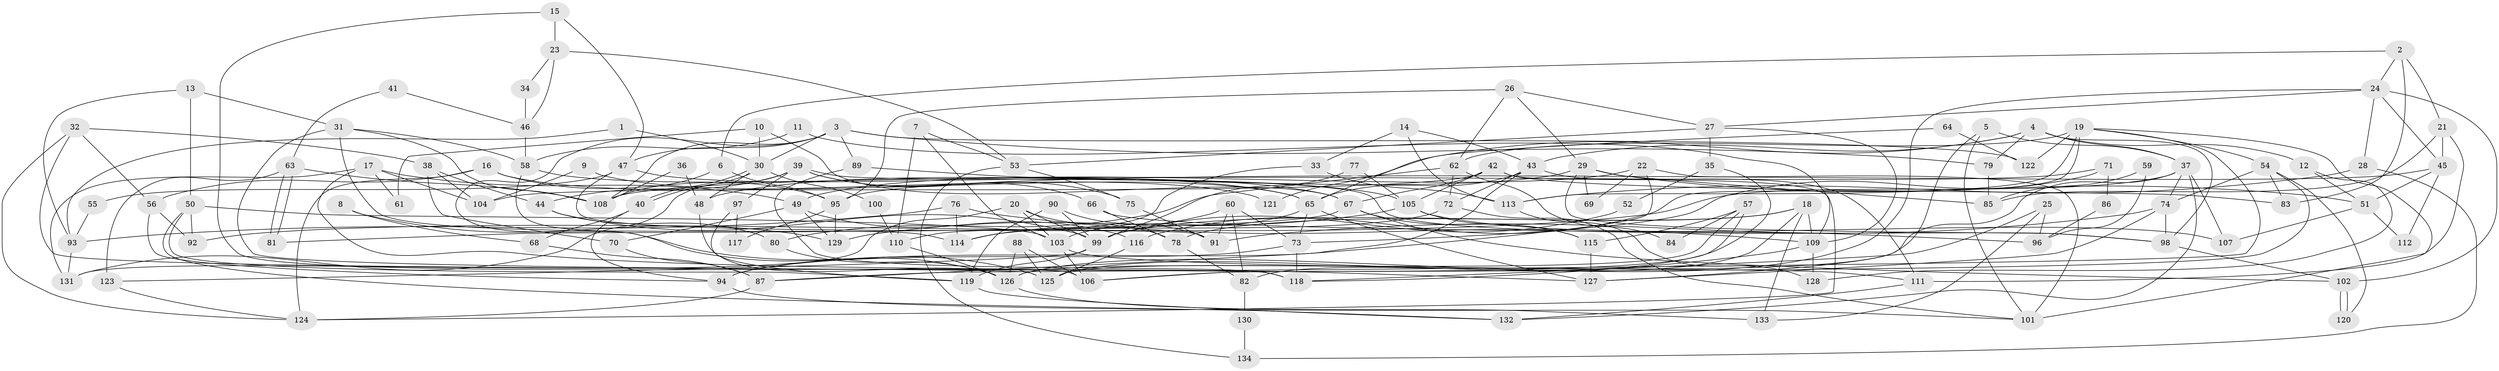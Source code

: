 // Generated by graph-tools (version 1.1) at 2025/36/03/09/25 02:36:01]
// undirected, 134 vertices, 268 edges
graph export_dot {
graph [start="1"]
  node [color=gray90,style=filled];
  1;
  2;
  3;
  4;
  5;
  6;
  7;
  8;
  9;
  10;
  11;
  12;
  13;
  14;
  15;
  16;
  17;
  18;
  19;
  20;
  21;
  22;
  23;
  24;
  25;
  26;
  27;
  28;
  29;
  30;
  31;
  32;
  33;
  34;
  35;
  36;
  37;
  38;
  39;
  40;
  41;
  42;
  43;
  44;
  45;
  46;
  47;
  48;
  49;
  50;
  51;
  52;
  53;
  54;
  55;
  56;
  57;
  58;
  59;
  60;
  61;
  62;
  63;
  64;
  65;
  66;
  67;
  68;
  69;
  70;
  71;
  72;
  73;
  74;
  75;
  76;
  77;
  78;
  79;
  80;
  81;
  82;
  83;
  84;
  85;
  86;
  87;
  88;
  89;
  90;
  91;
  92;
  93;
  94;
  95;
  96;
  97;
  98;
  99;
  100;
  101;
  102;
  103;
  104;
  105;
  106;
  107;
  108;
  109;
  110;
  111;
  112;
  113;
  114;
  115;
  116;
  117;
  118;
  119;
  120;
  121;
  122;
  123;
  124;
  125;
  126;
  127;
  128;
  129;
  130;
  131;
  132;
  133;
  134;
  1 -- 30;
  1 -- 93;
  2 -- 83;
  2 -- 24;
  2 -- 6;
  2 -- 21;
  3 -- 108;
  3 -- 126;
  3 -- 30;
  3 -- 47;
  3 -- 79;
  3 -- 89;
  3 -- 122;
  4 -- 79;
  4 -- 37;
  4 -- 12;
  4 -- 43;
  4 -- 98;
  4 -- 121;
  5 -- 101;
  5 -- 37;
  5 -- 127;
  6 -- 108;
  6 -- 95;
  7 -- 53;
  7 -- 103;
  7 -- 110;
  8 -- 68;
  8 -- 129;
  9 -- 104;
  9 -- 65;
  10 -- 30;
  10 -- 67;
  10 -- 61;
  11 -- 58;
  11 -- 109;
  12 -- 51;
  12 -- 128;
  13 -- 50;
  13 -- 93;
  13 -- 31;
  14 -- 33;
  14 -- 43;
  14 -- 113;
  15 -- 47;
  15 -- 106;
  15 -- 23;
  16 -- 56;
  16 -- 95;
  16 -- 121;
  16 -- 124;
  17 -- 49;
  17 -- 127;
  17 -- 61;
  17 -- 104;
  17 -- 131;
  18 -- 99;
  18 -- 82;
  18 -- 78;
  18 -- 109;
  18 -- 133;
  19 -- 101;
  19 -- 62;
  19 -- 54;
  19 -- 87;
  19 -- 113;
  19 -- 116;
  19 -- 122;
  20 -- 131;
  20 -- 103;
  20 -- 78;
  20 -- 99;
  21 -- 111;
  21 -- 45;
  21 -- 85;
  22 -- 49;
  22 -- 94;
  22 -- 69;
  22 -- 101;
  23 -- 53;
  23 -- 34;
  23 -- 46;
  24 -- 45;
  24 -- 102;
  24 -- 27;
  24 -- 28;
  24 -- 126;
  25 -- 133;
  25 -- 118;
  25 -- 96;
  26 -- 95;
  26 -- 27;
  26 -- 29;
  26 -- 62;
  27 -- 109;
  27 -- 35;
  27 -- 53;
  28 -- 113;
  28 -- 134;
  29 -- 48;
  29 -- 51;
  29 -- 69;
  29 -- 85;
  29 -- 98;
  30 -- 40;
  30 -- 40;
  30 -- 48;
  30 -- 100;
  31 -- 118;
  31 -- 58;
  31 -- 108;
  31 -- 114;
  32 -- 125;
  32 -- 124;
  32 -- 38;
  32 -- 56;
  33 -- 110;
  33 -- 113;
  34 -- 46;
  35 -- 125;
  35 -- 52;
  36 -- 48;
  36 -- 108;
  37 -- 74;
  37 -- 92;
  37 -- 107;
  37 -- 125;
  37 -- 132;
  38 -- 44;
  38 -- 70;
  38 -- 104;
  39 -- 98;
  39 -- 44;
  39 -- 66;
  39 -- 75;
  39 -- 97;
  39 -- 131;
  40 -- 94;
  40 -- 68;
  41 -- 46;
  41 -- 63;
  42 -- 104;
  42 -- 124;
  42 -- 67;
  42 -- 83;
  42 -- 105;
  43 -- 87;
  43 -- 65;
  43 -- 72;
  43 -- 111;
  44 -- 80;
  44 -- 99;
  45 -- 51;
  45 -- 95;
  45 -- 112;
  46 -- 58;
  47 -- 67;
  47 -- 55;
  47 -- 91;
  48 -- 126;
  49 -- 116;
  49 -- 129;
  49 -- 70;
  50 -- 119;
  50 -- 103;
  50 -- 92;
  50 -- 132;
  51 -- 107;
  51 -- 112;
  52 -- 99;
  53 -- 75;
  53 -- 134;
  54 -- 74;
  54 -- 83;
  54 -- 106;
  54 -- 120;
  55 -- 93;
  56 -- 94;
  56 -- 92;
  57 -- 115;
  57 -- 126;
  57 -- 84;
  57 -- 106;
  58 -- 65;
  58 -- 125;
  59 -- 96;
  59 -- 85;
  60 -- 91;
  60 -- 73;
  60 -- 82;
  60 -- 114;
  62 -- 72;
  62 -- 80;
  62 -- 84;
  63 -- 81;
  63 -- 81;
  63 -- 123;
  63 -- 108;
  64 -- 65;
  64 -- 122;
  65 -- 103;
  65 -- 73;
  65 -- 127;
  66 -- 78;
  66 -- 96;
  67 -- 102;
  67 -- 81;
  67 -- 115;
  68 -- 87;
  70 -- 87;
  71 -- 73;
  71 -- 108;
  71 -- 86;
  72 -- 114;
  72 -- 101;
  73 -- 118;
  73 -- 94;
  74 -- 98;
  74 -- 127;
  74 -- 91;
  75 -- 91;
  76 -- 109;
  76 -- 114;
  76 -- 93;
  77 -- 105;
  77 -- 99;
  78 -- 82;
  79 -- 85;
  80 -- 126;
  82 -- 130;
  86 -- 96;
  87 -- 124;
  88 -- 125;
  88 -- 106;
  88 -- 126;
  89 -- 105;
  89 -- 118;
  90 -- 91;
  90 -- 119;
  90 -- 99;
  93 -- 131;
  94 -- 101;
  95 -- 117;
  95 -- 129;
  97 -- 119;
  97 -- 117;
  98 -- 102;
  99 -- 119;
  99 -- 123;
  100 -- 110;
  102 -- 120;
  102 -- 120;
  103 -- 111;
  103 -- 106;
  105 -- 115;
  105 -- 107;
  105 -- 129;
  109 -- 128;
  109 -- 118;
  110 -- 126;
  111 -- 132;
  113 -- 128;
  115 -- 127;
  116 -- 125;
  119 -- 132;
  123 -- 124;
  126 -- 133;
  130 -- 134;
}
